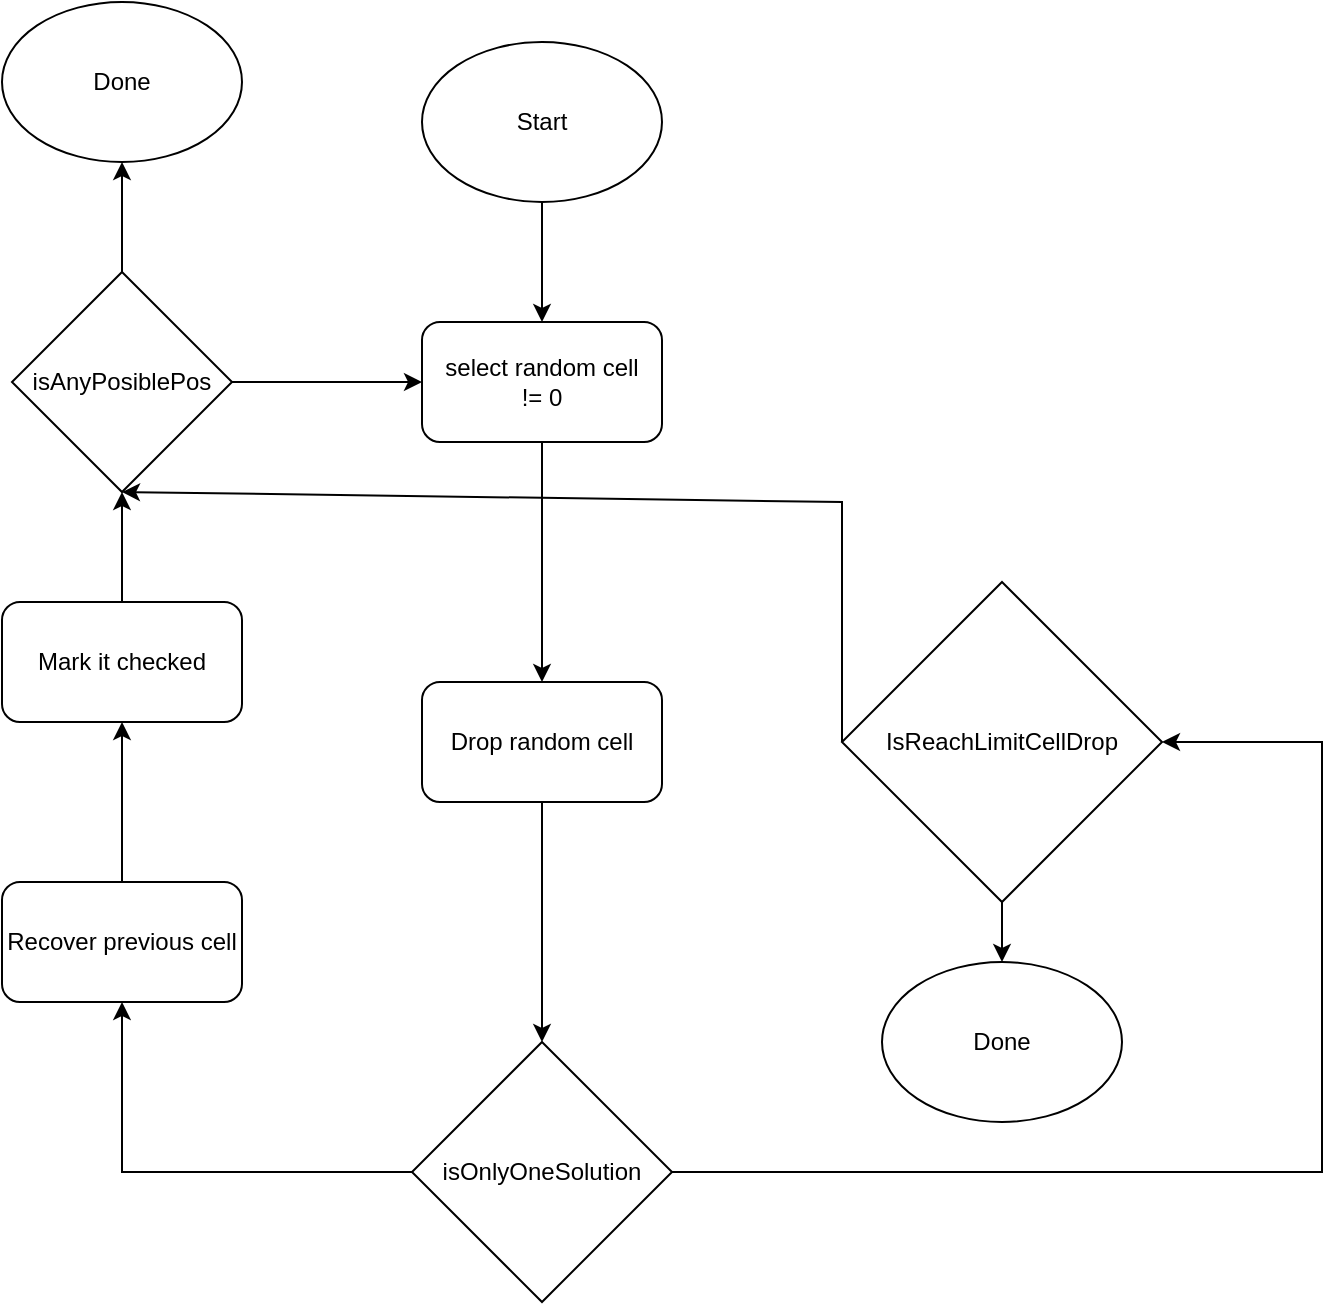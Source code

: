 <mxfile version="24.5.3" type="device">
  <diagram name="Page-1" id="W3DibUFzKemXZB39ONpV">
    <mxGraphModel dx="1050" dy="629" grid="1" gridSize="10" guides="1" tooltips="1" connect="1" arrows="1" fold="1" page="1" pageScale="1" pageWidth="850" pageHeight="1100" math="0" shadow="0">
      <root>
        <mxCell id="0" />
        <mxCell id="1" parent="0" />
        <mxCell id="_32rfexW_XBetMVCdAVq-1" value="Drop random cell" style="rounded=1;whiteSpace=wrap;html=1;" vertex="1" parent="1">
          <mxGeometry x="290" y="360" width="120" height="60" as="geometry" />
        </mxCell>
        <mxCell id="_32rfexW_XBetMVCdAVq-2" value="isOnlyOneSolution" style="rhombus;whiteSpace=wrap;html=1;" vertex="1" parent="1">
          <mxGeometry x="285" y="540" width="130" height="130" as="geometry" />
        </mxCell>
        <mxCell id="_32rfexW_XBetMVCdAVq-3" value="IsReachLimitCellDrop" style="rhombus;whiteSpace=wrap;html=1;" vertex="1" parent="1">
          <mxGeometry x="500" y="310" width="160" height="160" as="geometry" />
        </mxCell>
        <mxCell id="_32rfexW_XBetMVCdAVq-4" value="" style="endArrow=classic;html=1;rounded=0;exitX=1;exitY=0.5;exitDx=0;exitDy=0;entryX=1;entryY=0.5;entryDx=0;entryDy=0;edgeStyle=elbowEdgeStyle;" edge="1" parent="1" source="_32rfexW_XBetMVCdAVq-2" target="_32rfexW_XBetMVCdAVq-3">
          <mxGeometry width="50" height="50" relative="1" as="geometry">
            <mxPoint x="440" y="530" as="sourcePoint" />
            <mxPoint x="560" y="230" as="targetPoint" />
            <Array as="points">
              <mxPoint x="740" y="450" />
            </Array>
          </mxGeometry>
        </mxCell>
        <mxCell id="_32rfexW_XBetMVCdAVq-5" value="" style="endArrow=classic;html=1;rounded=0;exitX=0.5;exitY=1;exitDx=0;exitDy=0;entryX=0.5;entryY=0;entryDx=0;entryDy=0;" edge="1" parent="1" source="_32rfexW_XBetMVCdAVq-3" target="_32rfexW_XBetMVCdAVq-7">
          <mxGeometry width="50" height="50" relative="1" as="geometry">
            <mxPoint x="440" y="530" as="sourcePoint" />
            <mxPoint x="590" y="470" as="targetPoint" />
          </mxGeometry>
        </mxCell>
        <mxCell id="_32rfexW_XBetMVCdAVq-6" value="" style="endArrow=classic;html=1;rounded=0;exitX=0;exitY=0.5;exitDx=0;exitDy=0;entryX=0.5;entryY=1;entryDx=0;entryDy=0;" edge="1" parent="1" source="_32rfexW_XBetMVCdAVq-3" target="_32rfexW_XBetMVCdAVq-17">
          <mxGeometry width="50" height="50" relative="1" as="geometry">
            <mxPoint x="440" y="530" as="sourcePoint" />
            <mxPoint x="460" y="260" as="targetPoint" />
            <Array as="points">
              <mxPoint x="500" y="270" />
            </Array>
          </mxGeometry>
        </mxCell>
        <mxCell id="_32rfexW_XBetMVCdAVq-7" value="Done" style="ellipse;whiteSpace=wrap;html=1;" vertex="1" parent="1">
          <mxGeometry x="520" y="500" width="120" height="80" as="geometry" />
        </mxCell>
        <mxCell id="_32rfexW_XBetMVCdAVq-8" value="" style="endArrow=classic;html=1;rounded=0;exitX=0.5;exitY=1;exitDx=0;exitDy=0;entryX=0.5;entryY=0;entryDx=0;entryDy=0;" edge="1" parent="1" source="_32rfexW_XBetMVCdAVq-1" target="_32rfexW_XBetMVCdAVq-2">
          <mxGeometry width="50" height="50" relative="1" as="geometry">
            <mxPoint x="350" y="320" as="sourcePoint" />
            <mxPoint x="350" y="330" as="targetPoint" />
          </mxGeometry>
        </mxCell>
        <mxCell id="_32rfexW_XBetMVCdAVq-9" value="" style="endArrow=classic;html=1;rounded=0;exitX=0;exitY=0.5;exitDx=0;exitDy=0;entryX=0.5;entryY=1;entryDx=0;entryDy=0;" edge="1" parent="1" source="_32rfexW_XBetMVCdAVq-2" target="_32rfexW_XBetMVCdAVq-10">
          <mxGeometry width="50" height="50" relative="1" as="geometry">
            <mxPoint x="440" y="530" as="sourcePoint" />
            <mxPoint x="130" y="600" as="targetPoint" />
            <Array as="points">
              <mxPoint x="140" y="605" />
            </Array>
          </mxGeometry>
        </mxCell>
        <mxCell id="_32rfexW_XBetMVCdAVq-10" value="Recover previous cell" style="rounded=1;whiteSpace=wrap;html=1;" vertex="1" parent="1">
          <mxGeometry x="80" y="460" width="120" height="60" as="geometry" />
        </mxCell>
        <mxCell id="_32rfexW_XBetMVCdAVq-11" value="" style="endArrow=classic;html=1;rounded=0;exitX=1;exitY=0.5;exitDx=0;exitDy=0;entryX=0;entryY=0.5;entryDx=0;entryDy=0;" edge="1" parent="1" source="_32rfexW_XBetMVCdAVq-17" target="_32rfexW_XBetMVCdAVq-14">
          <mxGeometry width="50" height="50" relative="1" as="geometry">
            <mxPoint x="440" y="600" as="sourcePoint" />
            <mxPoint x="150" y="330" as="targetPoint" />
            <Array as="points" />
          </mxGeometry>
        </mxCell>
        <mxCell id="_32rfexW_XBetMVCdAVq-12" value="Start" style="ellipse;whiteSpace=wrap;html=1;" vertex="1" parent="1">
          <mxGeometry x="290" y="40" width="120" height="80" as="geometry" />
        </mxCell>
        <mxCell id="_32rfexW_XBetMVCdAVq-13" value="" style="endArrow=classic;html=1;rounded=0;exitX=0.5;exitY=1;exitDx=0;exitDy=0;entryX=0.5;entryY=0;entryDx=0;entryDy=0;" edge="1" parent="1" source="_32rfexW_XBetMVCdAVq-14" target="_32rfexW_XBetMVCdAVq-1">
          <mxGeometry width="50" height="50" relative="1" as="geometry">
            <mxPoint x="440" y="230" as="sourcePoint" />
            <mxPoint x="490" y="180" as="targetPoint" />
          </mxGeometry>
        </mxCell>
        <mxCell id="_32rfexW_XBetMVCdAVq-15" value="" style="endArrow=classic;html=1;rounded=0;exitX=0.5;exitY=1;exitDx=0;exitDy=0;entryX=0.5;entryY=0;entryDx=0;entryDy=0;" edge="1" parent="1" source="_32rfexW_XBetMVCdAVq-12" target="_32rfexW_XBetMVCdAVq-14">
          <mxGeometry width="50" height="50" relative="1" as="geometry">
            <mxPoint x="350" y="120" as="sourcePoint" />
            <mxPoint x="350" y="310" as="targetPoint" />
          </mxGeometry>
        </mxCell>
        <mxCell id="_32rfexW_XBetMVCdAVq-14" value="select random cell&lt;div&gt;!= 0&lt;/div&gt;" style="rounded=1;whiteSpace=wrap;html=1;" vertex="1" parent="1">
          <mxGeometry x="290" y="180" width="120" height="60" as="geometry" />
        </mxCell>
        <mxCell id="_32rfexW_XBetMVCdAVq-19" value="" style="endArrow=classic;html=1;rounded=0;exitX=0.5;exitY=0;exitDx=0;exitDy=0;entryX=0.5;entryY=1;entryDx=0;entryDy=0;" edge="1" parent="1" source="_32rfexW_XBetMVCdAVq-16" target="_32rfexW_XBetMVCdAVq-17">
          <mxGeometry width="50" height="50" relative="1" as="geometry">
            <mxPoint x="140" y="460" as="sourcePoint" />
            <mxPoint x="290" y="140" as="targetPoint" />
            <Array as="points" />
          </mxGeometry>
        </mxCell>
        <mxCell id="_32rfexW_XBetMVCdAVq-17" value="isAnyPosiblePos" style="rhombus;whiteSpace=wrap;html=1;" vertex="1" parent="1">
          <mxGeometry x="85" y="155" width="110" height="110" as="geometry" />
        </mxCell>
        <mxCell id="_32rfexW_XBetMVCdAVq-20" value="" style="endArrow=classic;html=1;rounded=0;exitX=0.5;exitY=0;exitDx=0;exitDy=0;entryX=0.5;entryY=1;entryDx=0;entryDy=0;" edge="1" parent="1" source="_32rfexW_XBetMVCdAVq-10" target="_32rfexW_XBetMVCdAVq-16">
          <mxGeometry width="50" height="50" relative="1" as="geometry">
            <mxPoint x="140" y="460" as="sourcePoint" />
            <mxPoint x="140" y="180" as="targetPoint" />
            <Array as="points" />
          </mxGeometry>
        </mxCell>
        <mxCell id="_32rfexW_XBetMVCdAVq-16" value="Mark it checked" style="rounded=1;whiteSpace=wrap;html=1;" vertex="1" parent="1">
          <mxGeometry x="80" y="320" width="120" height="60" as="geometry" />
        </mxCell>
        <mxCell id="_32rfexW_XBetMVCdAVq-21" value="" style="endArrow=classic;html=1;rounded=0;exitX=0.5;exitY=0;exitDx=0;exitDy=0;entryX=0.5;entryY=1;entryDx=0;entryDy=0;" edge="1" parent="1" source="_32rfexW_XBetMVCdAVq-17" target="_32rfexW_XBetMVCdAVq-22">
          <mxGeometry width="50" height="50" relative="1" as="geometry">
            <mxPoint x="440" y="300" as="sourcePoint" />
            <mxPoint x="140" y="100" as="targetPoint" />
          </mxGeometry>
        </mxCell>
        <mxCell id="_32rfexW_XBetMVCdAVq-22" value="Done" style="ellipse;whiteSpace=wrap;html=1;" vertex="1" parent="1">
          <mxGeometry x="80" y="20" width="120" height="80" as="geometry" />
        </mxCell>
      </root>
    </mxGraphModel>
  </diagram>
</mxfile>
